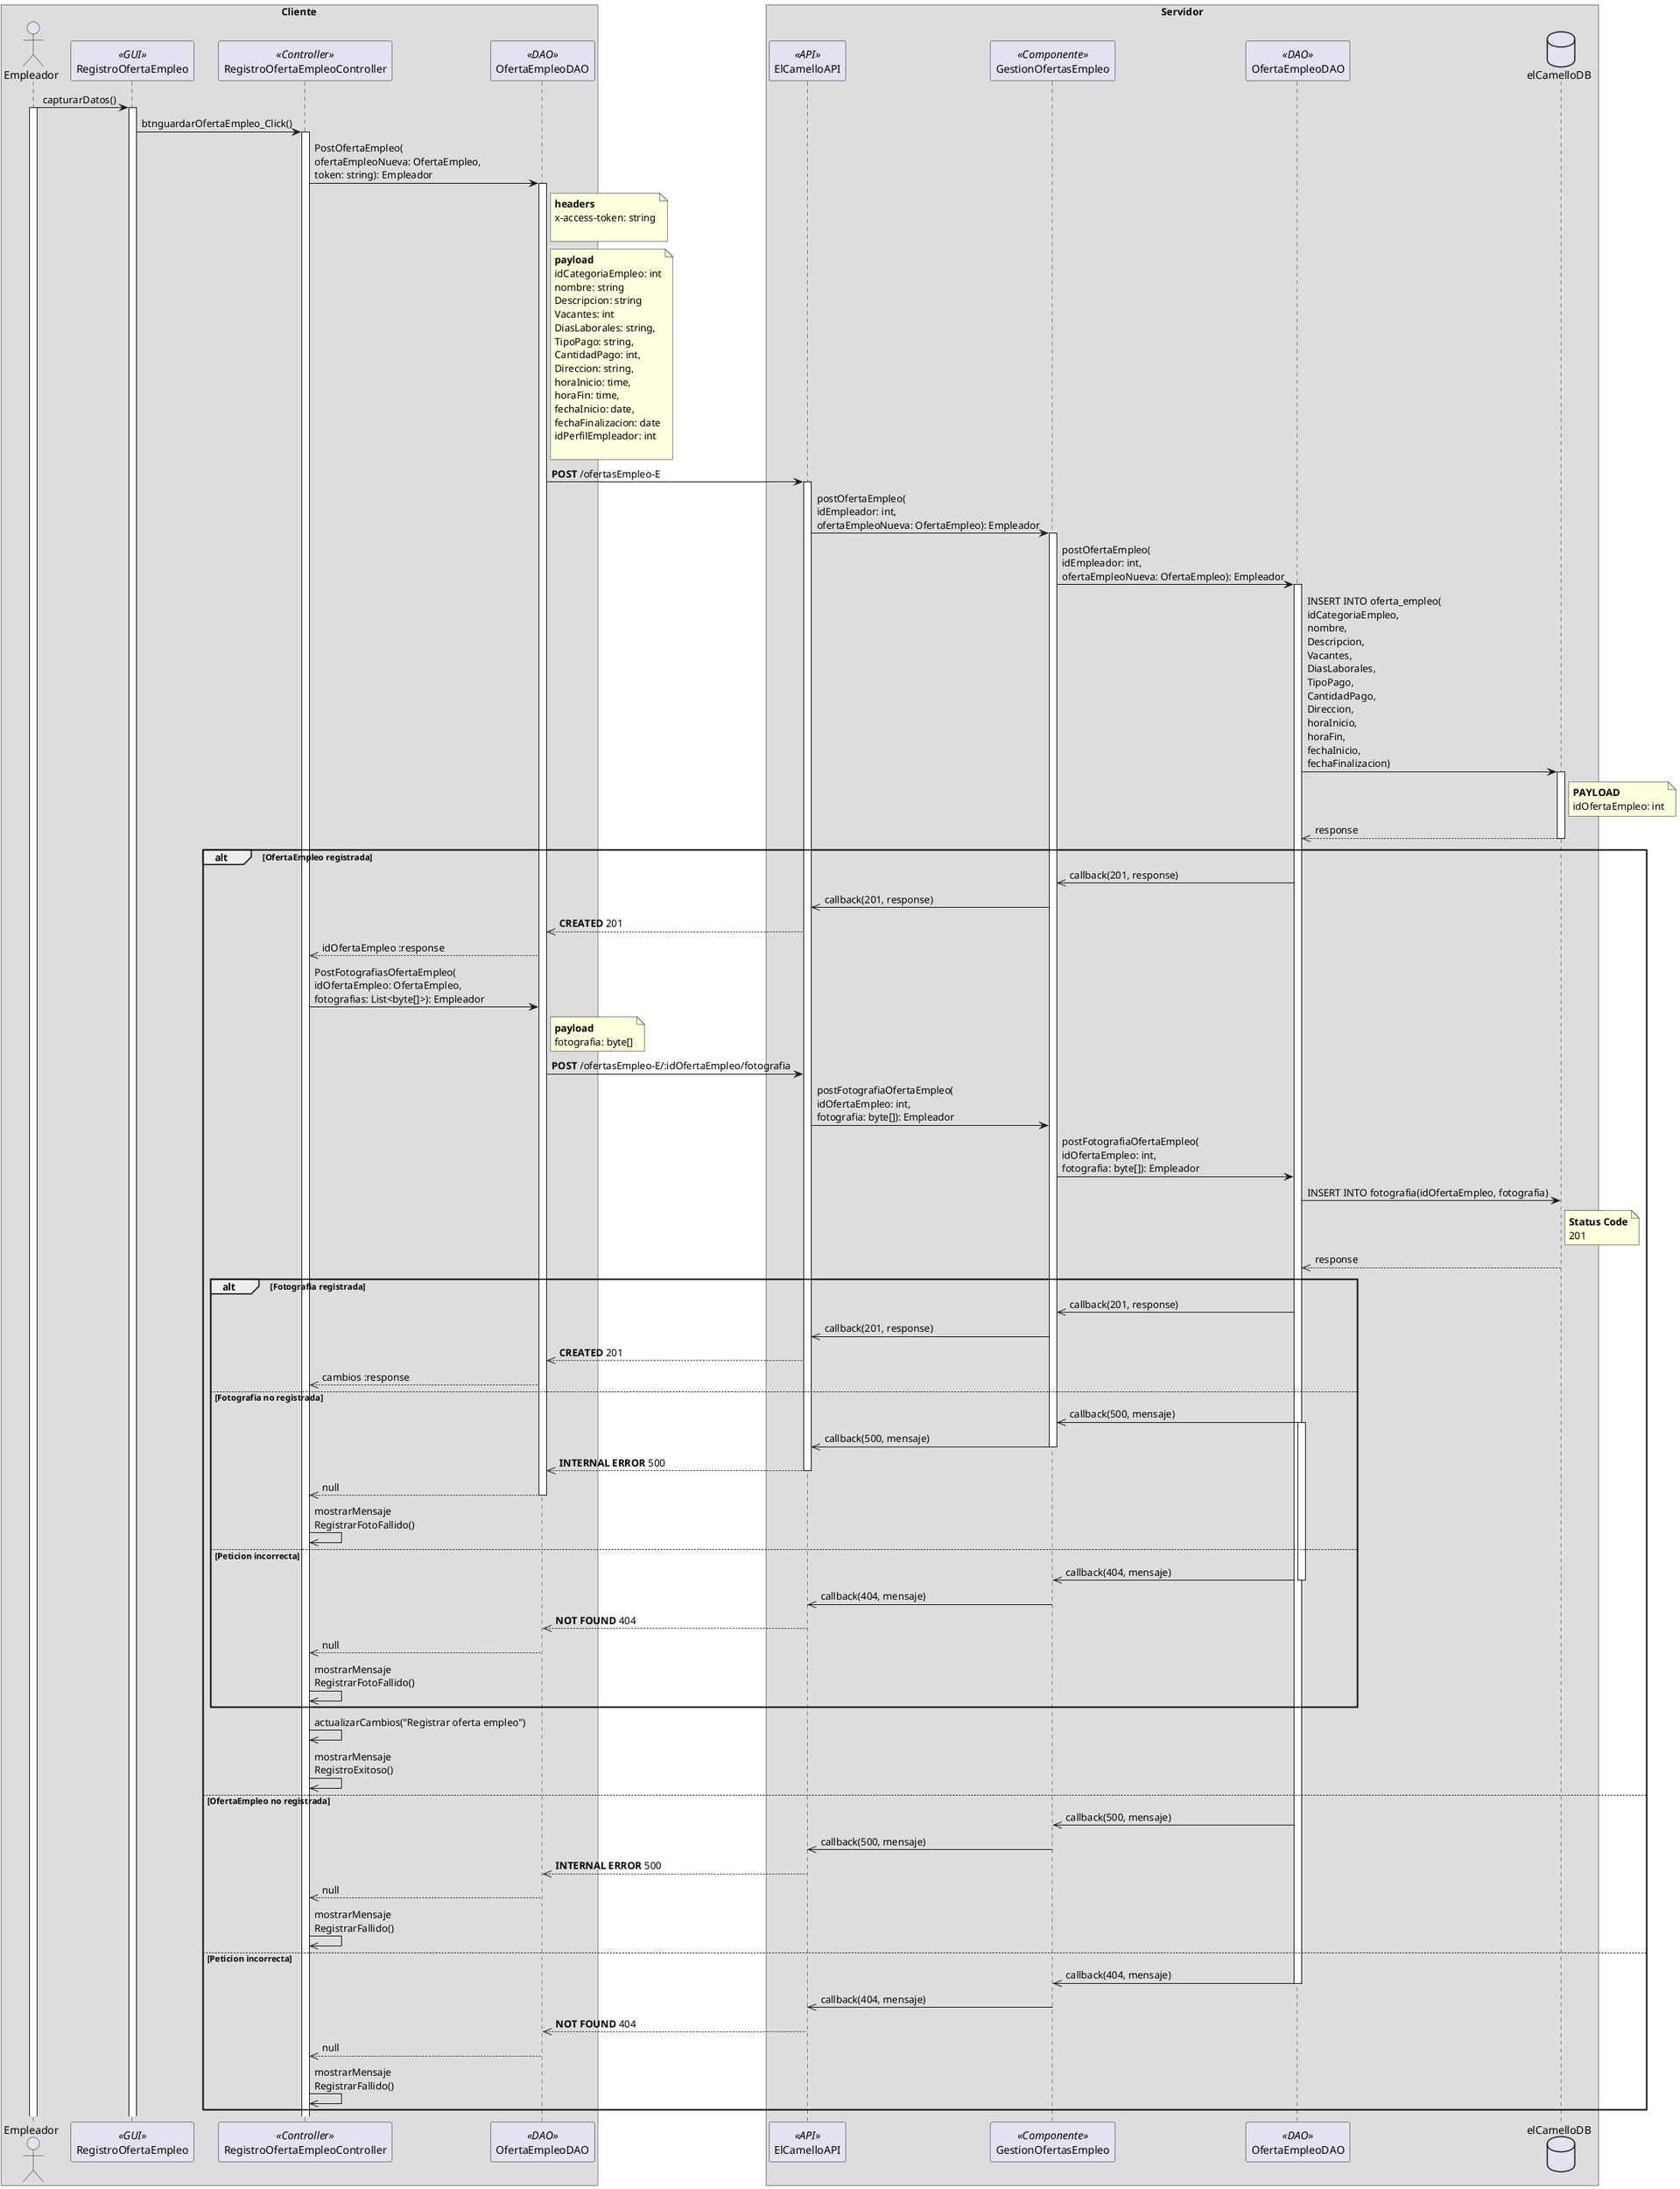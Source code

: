 
@startuml RegistrarOfertaEmpleo

box Cliente
    actor Empleador as a
    participant RegistroOfertaEmpleo as b <<GUI>> 
    participant RegistroOfertaEmpleoController as c <<Controller>>
    participant OfertaEmpleoDAO as d <<DAO>>
end box

box Servidor
    participant ElCamelloAPI as e <<API>>
    participant GestionOfertasEmpleo as f <<Componente>>
    participant OfertaEmpleoDAO as g <<DAO>>
    database elCamelloDB as db
end box

a -> b : capturarDatos()
activate a
activate b

b -> c : btnguardarOfertaEmpleo_Click()
activate c

c -> d : PostOfertaEmpleo(\nofertaEmpleoNueva: OfertaEmpleo,\ntoken: string): Empleador
activate d

note right of d  
**headers**
x-access-token: string

end note

note right of d  
**payload**
idCategoriaEmpleo: int
nombre: string
Descripcion: string
Vacantes: int
DiasLaborales: string,
TipoPago: string,
CantidadPago: int,
Direccion: string,
horaInicio: time,
horaFin: time, 
fechaInicio: date, 
fechaFinalizacion: date
idPerfilEmpleador: int

end note

d -> e : **POST** /ofertasEmpleo-E
activate e

e -> f : postOfertaEmpleo(\nidEmpleador: int, \nofertaEmpleoNueva: OfertaEmpleo): Empleador
activate f

f -> g : postOfertaEmpleo(\nidEmpleador: int, \nofertaEmpleoNueva: OfertaEmpleo): Empleador
activate g

g -> db : INSERT INTO oferta_empleo(\nidCategoriaEmpleo, \nnombre, \nDescripcion,\nVacantes,\nDiasLaborales,\nTipoPago,\nCantidadPago,\nDireccion,\nhoraInicio,\nhoraFin, \nfechaInicio, \nfechaFinalizacion)
activate db

note right of db  
**PAYLOAD**
idOfertaEmpleo: int
end note

db -->> g : response
deactivate db

alt OfertaEmpleo registrada
    g ->> f : callback(201, response)
    
    f ->> e : callback(201, response)

    e -->> d: **CREATED** 201
    d -->> c: idOfertaEmpleo :response

    c -> d : PostFotografiasOfertaEmpleo(\nidOfertaEmpleo: OfertaEmpleo,\nfotografias: List<byte[]>): Empleador

    note right of d  
    **payload**
    fotografia: byte[]
    end note

    d -> e : **POST** /ofertasEmpleo-E/:idOfertaEmpleo/fotografia

    e -> f : postFotografiaOfertaEmpleo(\nidOfertaEmpleo: int, \nfotografia: byte[]): Empleador

    f -> g : postFotografiaOfertaEmpleo(\nidOfertaEmpleo: int, \nfotografia: byte[]): Empleador

    g -> db : INSERT INTO fotografia(idOfertaEmpleo, fotografia)

    note right of db  
    **Status Code**
    201
    end note

    db -->> g : response
    deactivate db

    alt Fotografia registrada
        g ->> f : callback(201, response)
        
        f ->> e : callback(201, response)

        e -->> d: **CREATED** 201
        d -->> c: cambios :response

    else Fotografia no registrada
        g ->> f : callback(500, mensaje)
        activate g

        f ->> e : callback(500, mensaje)
        deactivate f

        e -->> d: **INTERNAL ERROR** 500
        deactivate e

        d -->> c: null
        deactivate d

        c ->> c: mostrarMensaje\nRegistrarFotoFallido()
    else Peticion incorrecta
        g ->> f : callback(404, mensaje)
        deactivate g

        f ->> e : callback(404, mensaje)
        deactivate f

        e -->> d: **NOT FOUND** 404
        deactivate e

        d -->> c: null
        deactivate d

        c ->> c: mostrarMensaje\nRegistrarFotoFallido()

    end

    c ->> c: actualizarCambios("Registrar oferta empleo")
    c ->> c: mostrarMensaje\nRegistroExitoso()
else OfertaEmpleo no registrada
    g ->> f : callback(500, mensaje)

    f ->> e : callback(500, mensaje)

    e -->> d: **INTERNAL ERROR** 500

    d -->> c: null

    c ->> c: mostrarMensaje\nRegistrarFallido()
else Peticion incorrecta
    g ->> f : callback(404, mensaje)
    deactivate g

    f ->> e : callback(404, mensaje)
    deactivate f

    e -->> d: **NOT FOUND** 404
    deactivate e

    d -->> c: null
    deactivate d

    c ->> c: mostrarMensaje\nRegistrarFallido()

end


@enduml